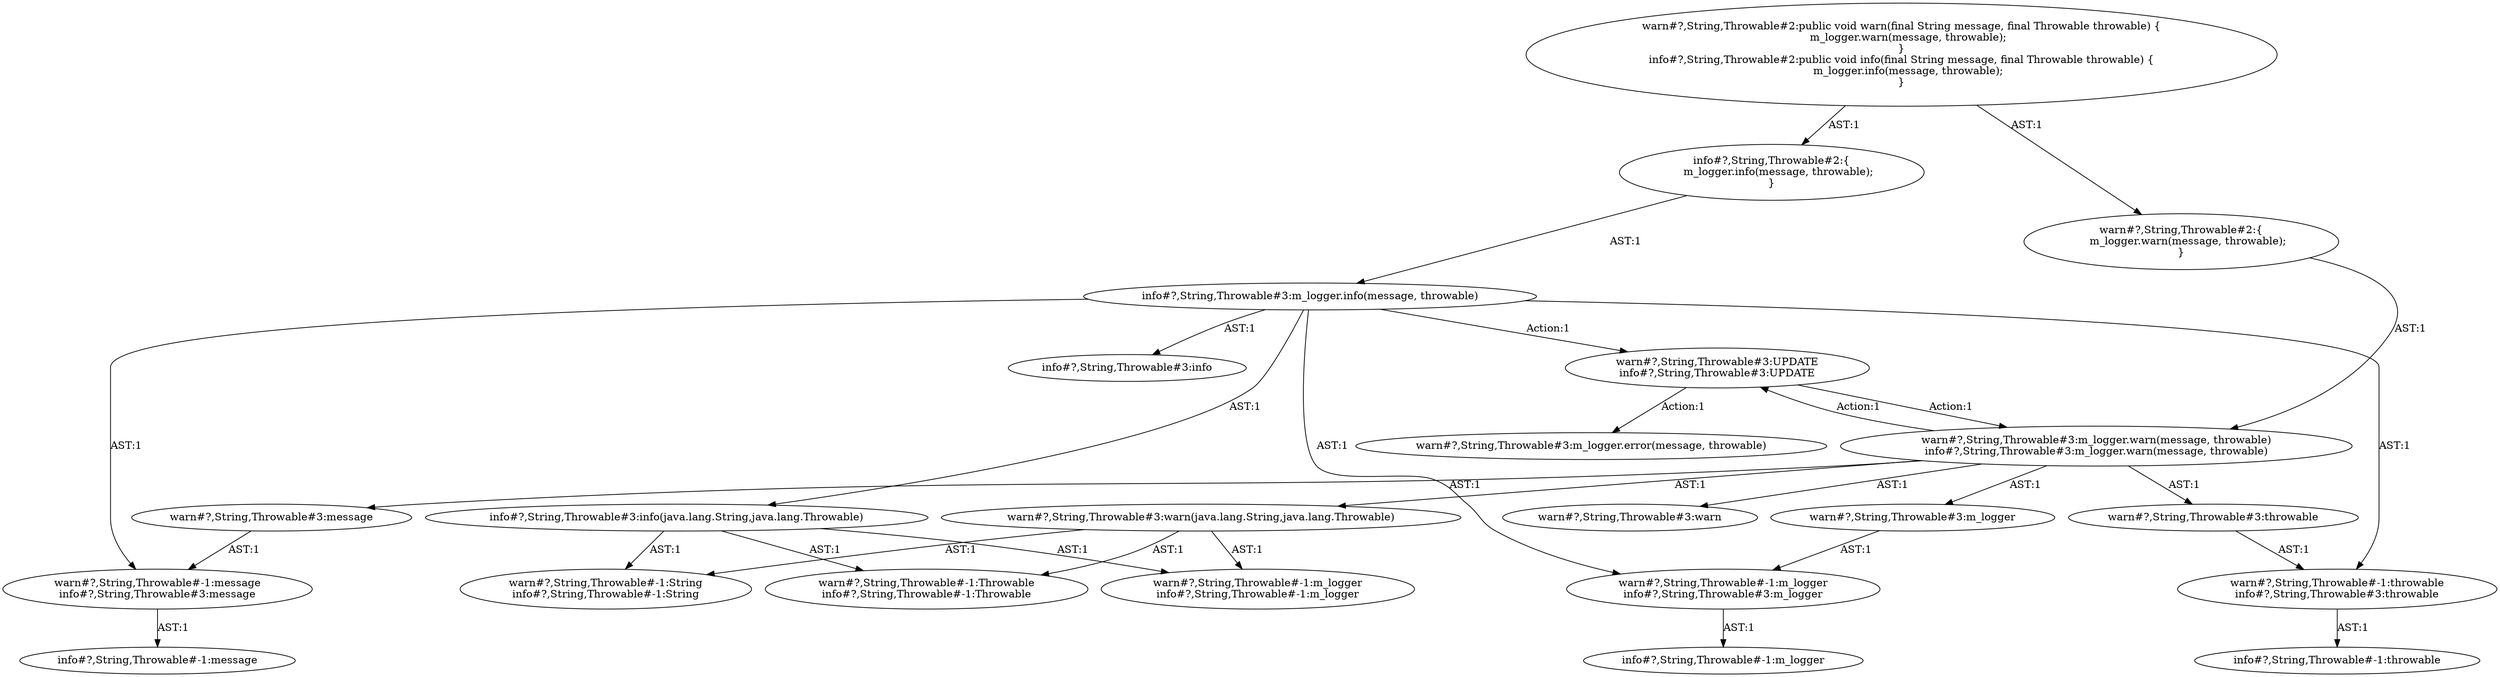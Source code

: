digraph "Pattern" {
0 [label="warn#?,String,Throwable#3:UPDATE
info#?,String,Throwable#3:UPDATE" shape=ellipse]
1 [label="warn#?,String,Throwable#3:m_logger.warn(message, throwable)
info#?,String,Throwable#3:m_logger.warn(message, throwable)" shape=ellipse]
2 [label="warn#?,String,Throwable#2:\{
    m_logger.warn(message, throwable);
\}" shape=ellipse]
3 [label="warn#?,String,Throwable#2:public void warn(final String message, final Throwable throwable) \{
    m_logger.warn(message, throwable);
\}
info#?,String,Throwable#2:public void info(final String message, final Throwable throwable) \{
    m_logger.info(message, throwable);
\}" shape=ellipse]
4 [label="warn#?,String,Throwable#3:warn" shape=ellipse]
5 [label="warn#?,String,Throwable#3:m_logger" shape=ellipse]
6 [label="warn#?,String,Throwable#-1:m_logger
info#?,String,Throwable#3:m_logger" shape=ellipse]
7 [label="warn#?,String,Throwable#3:warn(java.lang.String,java.lang.Throwable)" shape=ellipse]
8 [label="warn#?,String,Throwable#-1:m_logger
info#?,String,Throwable#-1:m_logger" shape=ellipse]
9 [label="warn#?,String,Throwable#-1:String
info#?,String,Throwable#-1:String" shape=ellipse]
10 [label="warn#?,String,Throwable#-1:Throwable
info#?,String,Throwable#-1:Throwable" shape=ellipse]
11 [label="warn#?,String,Throwable#3:message" shape=ellipse]
12 [label="warn#?,String,Throwable#-1:message
info#?,String,Throwable#3:message" shape=ellipse]
13 [label="warn#?,String,Throwable#3:throwable" shape=ellipse]
14 [label="warn#?,String,Throwable#-1:throwable
info#?,String,Throwable#3:throwable" shape=ellipse]
15 [label="warn#?,String,Throwable#3:m_logger.error(message, throwable)" shape=ellipse]
16 [label="info#?,String,Throwable#3:info" shape=ellipse]
17 [label="info#?,String,Throwable#3:m_logger.info(message, throwable)" shape=ellipse]
18 [label="info#?,String,Throwable#2:\{
    m_logger.info(message, throwable);
\}" shape=ellipse]
19 [label="info#?,String,Throwable#-1:message" shape=ellipse]
20 [label="info#?,String,Throwable#-1:m_logger" shape=ellipse]
21 [label="info#?,String,Throwable#-1:throwable" shape=ellipse]
22 [label="info#?,String,Throwable#3:info(java.lang.String,java.lang.Throwable)" shape=ellipse]
0 -> 15 [label="Action:1"];
0 -> 1 [label="Action:1"];
1 -> 0 [label="Action:1"];
1 -> 4 [label="AST:1"];
1 -> 5 [label="AST:1"];
1 -> 7 [label="AST:1"];
1 -> 11 [label="AST:1"];
1 -> 13 [label="AST:1"];
2 -> 1 [label="AST:1"];
3 -> 2 [label="AST:1"];
3 -> 18 [label="AST:1"];
5 -> 6 [label="AST:1"];
6 -> 20 [label="AST:1"];
7 -> 8 [label="AST:1"];
7 -> 9 [label="AST:1"];
7 -> 10 [label="AST:1"];
11 -> 12 [label="AST:1"];
12 -> 19 [label="AST:1"];
13 -> 14 [label="AST:1"];
14 -> 21 [label="AST:1"];
17 -> 16 [label="AST:1"];
17 -> 6 [label="AST:1"];
17 -> 22 [label="AST:1"];
17 -> 12 [label="AST:1"];
17 -> 14 [label="AST:1"];
17 -> 0 [label="Action:1"];
18 -> 17 [label="AST:1"];
22 -> 8 [label="AST:1"];
22 -> 9 [label="AST:1"];
22 -> 10 [label="AST:1"];
}